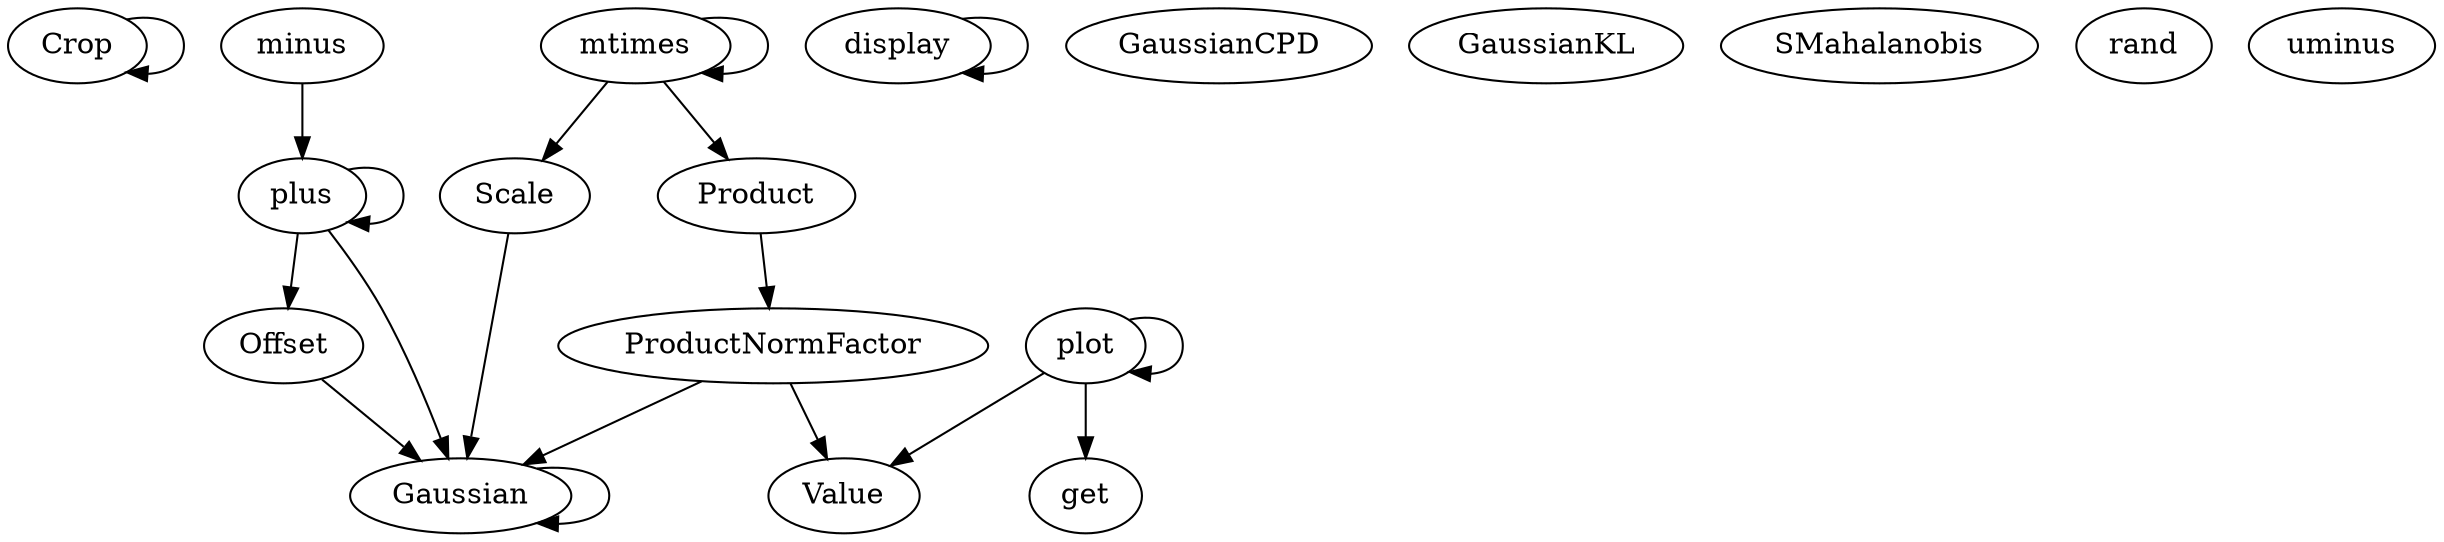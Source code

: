 /* Created by mdot for Matlab */
digraph m2html {
  Crop -> Crop;
  Gaussian -> Gaussian;
  Offset -> Gaussian;
  Product -> ProductNormFactor;
  ProductNormFactor -> Gaussian;
  ProductNormFactor -> Value;
  Scale -> Gaussian;
  display -> display;
  minus -> plus;
  mtimes -> Product;
  mtimes -> Scale;
  mtimes -> mtimes;
  plot -> Value;
  plot -> get;
  plot -> plot;
  plus -> Gaussian;
  plus -> Offset;
  plus -> plus;

  Crop [URL="Crop.html"];
  Gaussian [URL="Gaussian.html"];
  GaussianCPD [URL="GaussianCPD.html"];
  GaussianKL [URL="GaussianKL.html"];
  Offset [URL="Offset.html"];
  Product [URL="Product.html"];
  ProductNormFactor [URL="ProductNormFactor.html"];
  SMahalanobis [URL="SMahalanobis.html"];
  Scale [URL="Scale.html"];
  Value [URL="Value.html"];
  display [URL="display.html"];
  get [URL="get.html"];
  minus [URL="minus.html"];
  mtimes [URL="mtimes.html"];
  plot [URL="plot.html"];
  plus [URL="plus.html"];
  rand [URL="rand.html"];
  uminus [URL="uminus.html"];
}